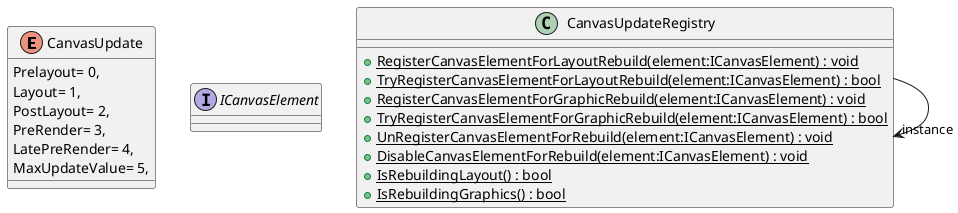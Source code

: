 @startuml
enum CanvasUpdate {
    Prelayout= 0,
    Layout= 1,
    PostLayout= 2,
    PreRender= 3,
    LatePreRender= 4,
    MaxUpdateValue= 5,
}
interface ICanvasElement {
}
class CanvasUpdateRegistry {
    + {static} RegisterCanvasElementForLayoutRebuild(element:ICanvasElement) : void
    + {static} TryRegisterCanvasElementForLayoutRebuild(element:ICanvasElement) : bool
    + {static} RegisterCanvasElementForGraphicRebuild(element:ICanvasElement) : void
    + {static} TryRegisterCanvasElementForGraphicRebuild(element:ICanvasElement) : bool
    + {static} UnRegisterCanvasElementForRebuild(element:ICanvasElement) : void
    + {static} DisableCanvasElementForRebuild(element:ICanvasElement) : void
    + {static} IsRebuildingLayout() : bool
    + {static} IsRebuildingGraphics() : bool
}
CanvasUpdateRegistry --> "instance" CanvasUpdateRegistry
@enduml
